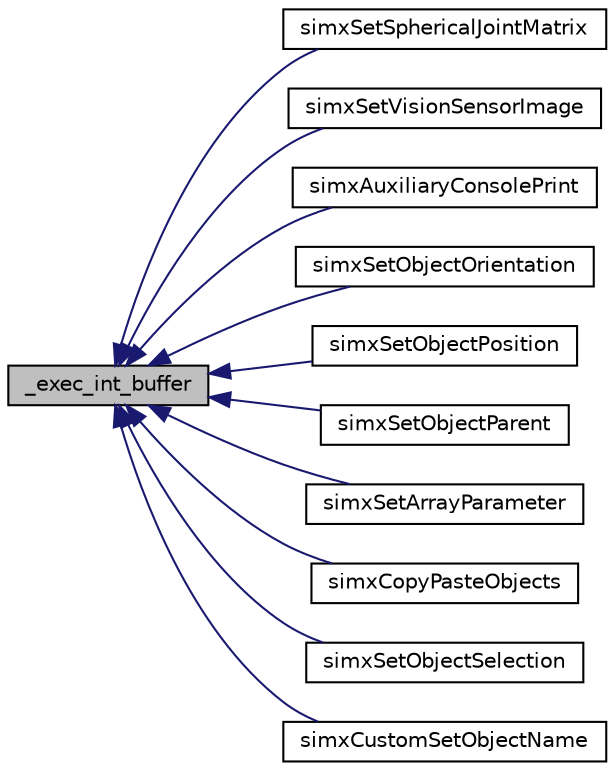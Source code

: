 digraph "_exec_int_buffer"
{
  edge [fontname="Helvetica",fontsize="10",labelfontname="Helvetica",labelfontsize="10"];
  node [fontname="Helvetica",fontsize="10",shape=record];
  rankdir="LR";
  Node1 [label="_exec_int_buffer",height=0.2,width=0.4,color="black", fillcolor="grey75", style="filled" fontcolor="black"];
  Node1 -> Node2 [dir="back",color="midnightblue",fontsize="10",style="solid",fontname="Helvetica"];
  Node2 [label="simxSetSphericalJointMatrix",height=0.2,width=0.4,color="black", fillcolor="white", style="filled",URL="$ext_api_8h.html#aceffe83d72c782721e37fe5f9c6674f2"];
  Node1 -> Node3 [dir="back",color="midnightblue",fontsize="10",style="solid",fontname="Helvetica"];
  Node3 [label="simxSetVisionSensorImage",height=0.2,width=0.4,color="black", fillcolor="white", style="filled",URL="$ext_api_8h.html#ac77fb94bfa16740a83a381f2800e0079"];
  Node1 -> Node4 [dir="back",color="midnightblue",fontsize="10",style="solid",fontname="Helvetica"];
  Node4 [label="simxAuxiliaryConsolePrint",height=0.2,width=0.4,color="black", fillcolor="white", style="filled",URL="$ext_api_8h.html#a948db12aa34f63e300bf1de7a1d89e45"];
  Node1 -> Node5 [dir="back",color="midnightblue",fontsize="10",style="solid",fontname="Helvetica"];
  Node5 [label="simxSetObjectOrientation",height=0.2,width=0.4,color="black", fillcolor="white", style="filled",URL="$ext_api_8h.html#ac4a989b4282bebdb5aed1f2c92543bf6"];
  Node1 -> Node6 [dir="back",color="midnightblue",fontsize="10",style="solid",fontname="Helvetica"];
  Node6 [label="simxSetObjectPosition",height=0.2,width=0.4,color="black", fillcolor="white", style="filled",URL="$ext_api_8h.html#a1edc11093200a1ac859847bc220ec27f"];
  Node1 -> Node7 [dir="back",color="midnightblue",fontsize="10",style="solid",fontname="Helvetica"];
  Node7 [label="simxSetObjectParent",height=0.2,width=0.4,color="black", fillcolor="white", style="filled",URL="$ext_api_8h.html#af37214dc11d5b619d1d3cbc8eb41948e"];
  Node1 -> Node8 [dir="back",color="midnightblue",fontsize="10",style="solid",fontname="Helvetica"];
  Node8 [label="simxSetArrayParameter",height=0.2,width=0.4,color="black", fillcolor="white", style="filled",URL="$ext_api_8h.html#ad265d209c443469823315897bd4b97df"];
  Node1 -> Node9 [dir="back",color="midnightblue",fontsize="10",style="solid",fontname="Helvetica"];
  Node9 [label="simxCopyPasteObjects",height=0.2,width=0.4,color="black", fillcolor="white", style="filled",URL="$ext_api_8h.html#a0e25bdee3fb41f29cb732923102a5c28"];
  Node1 -> Node10 [dir="back",color="midnightblue",fontsize="10",style="solid",fontname="Helvetica"];
  Node10 [label="simxSetObjectSelection",height=0.2,width=0.4,color="black", fillcolor="white", style="filled",URL="$ext_api_8h.html#ad915526219e435a5b6cc80dd9b8b40af"];
  Node1 -> Node11 [dir="back",color="midnightblue",fontsize="10",style="solid",fontname="Helvetica"];
  Node11 [label="simxCustomSetObjectName",height=0.2,width=0.4,color="black", fillcolor="white", style="filled",URL="$ext_api_custom_8h.html#a6a7cee899716fcf527c28120bd20210d"];
}
